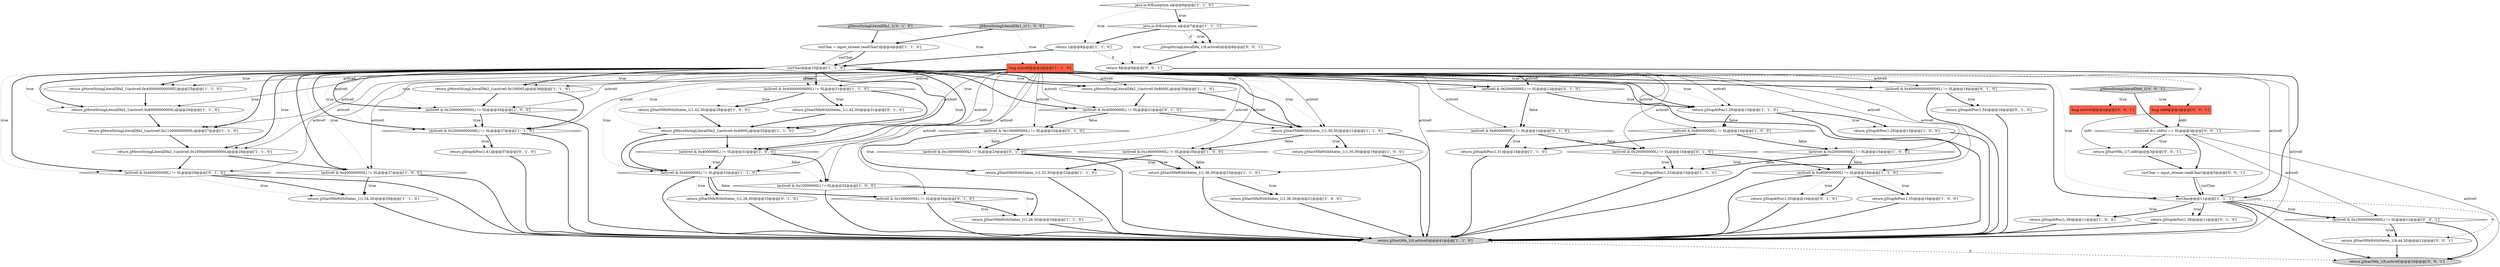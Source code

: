 digraph {
42 [style = filled, label = "return jjStopAtPos(1,41)@@@37@@@['0', '1', '0']", fillcolor = white, shape = ellipse image = "AAA0AAABBB2BBB"];
13 [style = filled, label = "long active0@@@2@@@['1', '1', '0']", fillcolor = tomato, shape = box image = "AAA0AAABBB1BBB"];
19 [style = filled, label = "return jjMoveStringLiteralDfa2_1(active0,0x10004000000000L)@@@28@@@['1', '1', '0']", fillcolor = white, shape = ellipse image = "AAA0AAABBB1BBB"];
24 [style = filled, label = "return jjMoveStringLiteralDfa2_1(active0,0x8000L)@@@20@@@['1', '1', '0']", fillcolor = white, shape = ellipse image = "AAA0AAABBB1BBB"];
53 [style = filled, label = "(active0 & 0x1000000000L) != 0L@@@23@@@['0', '1', '0']", fillcolor = white, shape = diamond image = "AAA0AAABBB2BBB"];
39 [style = filled, label = "return jjMoveStringLiteralDfa2_1(active0,0x80000000000L)@@@26@@@['1', '1', '0']", fillcolor = white, shape = ellipse image = "AAA0AAABBB1BBB"];
34 [style = filled, label = "return jjStartNfaWithStates_1(1,28,30)@@@34@@@['1', '1', '0']", fillcolor = white, shape = ellipse image = "AAA0AAABBB1BBB"];
50 [style = filled, label = "(active0 & 0x100000000L) != 0L@@@22@@@['0', '1', '0']", fillcolor = white, shape = diamond image = "AAA0AAABBB2BBB"];
12 [style = filled, label = "return jjStopAtPos(1,29)@@@13@@@['1', '0', '0']", fillcolor = white, shape = ellipse image = "AAA0AAABBB1BBB"];
10 [style = filled, label = "(active0 & 0x80000000L) != 0L@@@14@@@['1', '0', '0']", fillcolor = white, shape = diamond image = "AAA0AAABBB1BBB"];
21 [style = filled, label = "(active0 & 0x4000000L) != 0L@@@33@@@['1', '1', '0']", fillcolor = white, shape = diamond image = "AAA0AAABBB1BBB"];
40 [style = filled, label = "return jjStartNfaWithStates_1(1,30,30)@@@21@@@['1', '1', '0']", fillcolor = white, shape = ellipse image = "AAA0AAABBB1BBB"];
56 [style = filled, label = "return jjStartNfaWithStates_1(1,26,30)@@@33@@@['0', '1', '0']", fillcolor = white, shape = ellipse image = "AAA0AAABBB2BBB"];
17 [style = filled, label = "return 1@@@8@@@['1', '1', '0']", fillcolor = white, shape = ellipse image = "AAA0AAABBB1BBB"];
27 [style = filled, label = "return jjMoveStringLiteralDfa2_1(active0,0x110000000000L)@@@27@@@['1', '1', '0']", fillcolor = white, shape = ellipse image = "AAA0AAABBB1BBB"];
45 [style = filled, label = "return jjStopAtPos(1,54)@@@18@@@['0', '1', '0']", fillcolor = white, shape = ellipse image = "AAA1AAABBB2BBB"];
29 [style = filled, label = "return jjMoveStringLiteralDfa2_1(active0,0x10000L)@@@36@@@['1', '1', '0']", fillcolor = white, shape = ellipse image = "AAA0AAABBB1BBB"];
20 [style = filled, label = "(active0 & 0x4000000L) != 0L@@@31@@@['1', '0', '0']", fillcolor = white, shape = diamond image = "AAA0AAABBB1BBB"];
58 [style = filled, label = "long active0@@@2@@@['0', '0', '1']", fillcolor = tomato, shape = box image = "AAA0AAABBB3BBB"];
1 [style = filled, label = "return jjStartNfaWithStates_1(1,36,30)@@@21@@@['1', '0', '0']", fillcolor = white, shape = ellipse image = "AAA0AAABBB1BBB"];
9 [style = filled, label = "jjMoveStringLiteralDfa1_1['1', '0', '0']", fillcolor = lightgray, shape = diamond image = "AAA0AAABBB1BBB"];
28 [style = filled, label = "(active0 & 0x20000000000L) != 0L@@@37@@@['1', '1', '0']", fillcolor = white, shape = diamond image = "AAA0AAABBB1BBB"];
25 [style = filled, label = "(active0 & 0x20000000000L) != 0L@@@35@@@['1', '0', '0']", fillcolor = white, shape = diamond image = "AAA0AAABBB1BBB"];
48 [style = filled, label = "(active0 & 0x400000000L) != 0L@@@29@@@['0', '1', '0']", fillcolor = white, shape = diamond image = "AAA0AAABBB2BBB"];
3 [style = filled, label = "return jjStartNfaWithStates_1(1,32,30)@@@22@@@['1', '1', '0']", fillcolor = white, shape = ellipse image = "AAA0AAABBB1BBB"];
26 [style = filled, label = "curChar = input_stream.readChar()@@@4@@@['1', '1', '0']", fillcolor = white, shape = ellipse image = "AAA0AAABBB1BBB"];
36 [style = filled, label = "return jjMoveStringLiteralDfa2_1(active0,0x4000L)@@@32@@@['1', '1', '0']", fillcolor = white, shape = ellipse image = "AAA0AAABBB1BBB"];
55 [style = filled, label = "jjMoveStringLiteralDfa1_1['0', '1', '0']", fillcolor = lightgray, shape = diamond image = "AAA0AAABBB2BBB"];
61 [style = filled, label = "curChar = input_stream.readChar()@@@5@@@['0', '0', '1']", fillcolor = white, shape = ellipse image = "AAA0AAABBB3BBB"];
4 [style = filled, label = "return jjStartNfa_1(0,active0)@@@41@@@['1', '1', '0']", fillcolor = lightgray, shape = ellipse image = "AAA0AAABBB1BBB"];
54 [style = filled, label = "(active0 & 0x200000000L) != 0L@@@15@@@['0', '1', '0']", fillcolor = white, shape = diamond image = "AAA0AAABBB2BBB"];
2 [style = filled, label = "return jjStartNfaWithStates_1(1,42,30)@@@29@@@['1', '0', '0']", fillcolor = white, shape = ellipse image = "AAA0AAABBB1BBB"];
60 [style = filled, label = "jjStopStringLiteralDfa_1(8,active0)@@@8@@@['0', '0', '1']", fillcolor = white, shape = ellipse image = "AAA0AAABBB3BBB"];
52 [style = filled, label = "return jjStopAtPos(1,35)@@@16@@@['0', '1', '0']", fillcolor = white, shape = ellipse image = "AAA0AAABBB2BBB"];
59 [style = filled, label = "return jjStartNfa_1(7,old0)@@@3@@@['0', '0', '1']", fillcolor = white, shape = ellipse image = "AAA0AAABBB3BBB"];
67 [style = filled, label = "long old0@@@2@@@['0', '0', '1']", fillcolor = tomato, shape = box image = "AAA0AAABBB3BBB"];
46 [style = filled, label = "(active0 & 0x10000000L) != 0L@@@34@@@['0', '1', '0']", fillcolor = white, shape = diamond image = "AAA0AAABBB2BBB"];
0 [style = filled, label = "(active0 & 0x100000000L) != 0L@@@20@@@['1', '0', '0']", fillcolor = white, shape = diamond image = "AAA0AAABBB1BBB"];
23 [style = filled, label = "return jjMoveStringLiteralDfa2_1(active0,0x4000000000000L)@@@25@@@['1', '1', '0']", fillcolor = white, shape = ellipse image = "AAA0AAABBB1BBB"];
8 [style = filled, label = "return jjStartNfaWithStates_1(1,30,30)@@@19@@@['1', '0', '0']", fillcolor = white, shape = ellipse image = "AAA0AAABBB1BBB"];
49 [style = filled, label = "return jjStartNfaWithStates_1(1,42,30)@@@31@@@['0', '1', '0']", fillcolor = white, shape = ellipse image = "AAA0AAABBB2BBB"];
63 [style = filled, label = "(active0 & 0x100000000000L) != 0L@@@12@@@['0', '0', '1']", fillcolor = white, shape = diamond image = "AAA0AAABBB3BBB"];
57 [style = filled, label = "jjMoveStringLiteralDfa9_1['0', '0', '1']", fillcolor = lightgray, shape = diamond image = "AAA0AAABBB3BBB"];
18 [style = filled, label = "return jjStopAtPos(1,29)@@@13@@@['1', '1', '0']", fillcolor = white, shape = ellipse image = "AAA0AAABBB1BBB"];
47 [style = filled, label = "(active0 & 0x40000000L) != 0L@@@21@@@['0', '1', '0']", fillcolor = white, shape = diamond image = "AAA0AAABBB2BBB"];
22 [style = filled, label = "return jjStopAtPos(1,31)@@@14@@@['1', '1', '0']", fillcolor = white, shape = ellipse image = "AAA0AAABBB1BBB"];
41 [style = filled, label = "(active0 & 0x40000000000000L) != 0L@@@18@@@['0', '1', '0']", fillcolor = white, shape = diamond image = "AAA0AAABBB2BBB"];
38 [style = filled, label = "java.io.IOException e@@@7@@@['1', '1', '1']", fillcolor = white, shape = diamond image = "AAA0AAABBB1BBB"];
14 [style = filled, label = "(active0 & 0x40000000000L) != 0L@@@31@@@['1', '1', '0']", fillcolor = white, shape = diamond image = "AAA0AAABBB1BBB"];
37 [style = filled, label = "curChar@@@10@@@['1', '1', '0']", fillcolor = white, shape = diamond image = "AAA0AAABBB1BBB"];
65 [style = filled, label = "return jjStartNfa_1(8,active0)@@@16@@@['0', '0', '1']", fillcolor = lightgray, shape = ellipse image = "AAA0AAABBB3BBB"];
66 [style = filled, label = "return jjStartNfaWithStates_1(9,44,30)@@@12@@@['0', '0', '1']", fillcolor = white, shape = ellipse image = "AAA0AAABBB3BBB"];
15 [style = filled, label = "return jjStartNfaWithStates_1(1,36,30)@@@23@@@['1', '1', '0']", fillcolor = white, shape = ellipse image = "AAA0AAABBB1BBB"];
43 [style = filled, label = "(active0 & 0x80000000L) != 0L@@@14@@@['0', '1', '0']", fillcolor = white, shape = diamond image = "AAA0AAABBB2BBB"];
32 [style = filled, label = "return jjStopAtPos(1,39)@@@11@@@['1', '0', '0']", fillcolor = white, shape = ellipse image = "AAA0AAABBB1BBB"];
7 [style = filled, label = "(active0 & 0x200000000L) != 0L@@@15@@@['1', '0', '0']", fillcolor = white, shape = diamond image = "AAA0AAABBB1BBB"];
33 [style = filled, label = "return jjStartNfaWithStates_1(1,34,30)@@@29@@@['1', '1', '0']", fillcolor = white, shape = ellipse image = "AAA0AAABBB1BBB"];
35 [style = filled, label = "curChar@@@11@@@['1', '1', '1']", fillcolor = white, shape = diamond image = "AAA0AAABBB1BBB"];
51 [style = filled, label = "(active0 & 0x20000000L) != 0L@@@13@@@['0', '1', '0']", fillcolor = white, shape = diamond image = "AAA0AAABBB2BBB"];
16 [style = filled, label = "(active0 & 0x400000000L) != 0L@@@27@@@['1', '0', '0']", fillcolor = white, shape = diamond image = "AAA0AAABBB1BBB"];
5 [style = filled, label = "java.io.IOException e@@@6@@@['1', '1', '0']", fillcolor = white, shape = diamond image = "AAA0AAABBB1BBB"];
62 [style = filled, label = "((active0 &= old0)) == 0L@@@3@@@['0', '0', '1']", fillcolor = white, shape = diamond image = "AAA0AAABBB3BBB"];
64 [style = filled, label = "return 9@@@9@@@['0', '0', '1']", fillcolor = white, shape = ellipse image = "AAA0AAABBB3BBB"];
30 [style = filled, label = "(active0 & 0x10000000L) != 0L@@@32@@@['1', '0', '0']", fillcolor = white, shape = diamond image = "AAA0AAABBB1BBB"];
44 [style = filled, label = "return jjStopAtPos(1,39)@@@11@@@['0', '1', '0']", fillcolor = white, shape = ellipse image = "AAA0AAABBB2BBB"];
6 [style = filled, label = "return jjStopAtPos(1,35)@@@16@@@['1', '0', '0']", fillcolor = white, shape = ellipse image = "AAA0AAABBB1BBB"];
31 [style = filled, label = "(active0 & 0x800000000L) != 0L@@@16@@@['1', '1', '0']", fillcolor = white, shape = diamond image = "AAA0AAABBB1BBB"];
11 [style = filled, label = "return jjStopAtPos(1,33)@@@15@@@['1', '1', '0']", fillcolor = white, shape = ellipse image = "AAA0AAABBB1BBB"];
13->18 [style = solid, label="active0"];
60->64 [style = bold, label=""];
43->54 [style = bold, label=""];
59->61 [style = bold, label=""];
11->4 [style = bold, label=""];
37->51 [style = bold, label=""];
15->1 [style = bold, label=""];
24->47 [style = bold, label=""];
33->4 [style = bold, label=""];
13->27 [style = solid, label="active0"];
35->4 [style = bold, label=""];
53->4 [style = bold, label=""];
10->7 [style = dotted, label="false"];
20->21 [style = dotted, label="true"];
36->20 [style = bold, label=""];
15->1 [style = dotted, label="true"];
13->31 [style = solid, label="active0"];
37->35 [style = bold, label=""];
52->4 [style = bold, label=""];
9->13 [style = dotted, label="true"];
40->4 [style = bold, label=""];
51->18 [style = bold, label=""];
49->36 [style = bold, label=""];
48->4 [style = bold, label=""];
39->27 [style = bold, label=""];
35->32 [style = dotted, label="true"];
62->59 [style = dotted, label="true"];
13->29 [style = solid, label="active0"];
7->11 [style = bold, label=""];
21->46 [style = bold, label=""];
13->41 [style = solid, label="active0"];
51->43 [style = bold, label=""];
35->32 [style = bold, label=""];
53->15 [style = dotted, label="true"];
37->29 [style = dotted, label="true"];
13->25 [style = solid, label="active0"];
36->21 [style = bold, label=""];
34->4 [style = bold, label=""];
13->40 [style = solid, label="active0"];
37->19 [style = bold, label=""];
0->15 [style = bold, label=""];
25->28 [style = bold, label=""];
41->4 [style = bold, label=""];
13->54 [style = solid, label="active0"];
20->30 [style = bold, label=""];
31->6 [style = bold, label=""];
50->53 [style = bold, label=""];
37->48 [style = dotted, label="true"];
37->4 [style = bold, label=""];
37->20 [style = dotted, label="true"];
50->3 [style = dotted, label="true"];
13->36 [style = solid, label="active0"];
37->28 [style = bold, label=""];
57->58 [style = dotted, label="true"];
5->38 [style = dotted, label="true"];
13->39 [style = solid, label="active0"];
62->63 [style = solid, label="active0"];
38->17 [style = bold, label=""];
30->4 [style = bold, label=""];
38->60 [style = bold, label=""];
57->62 [style = bold, label=""];
30->34 [style = dotted, label="true"];
41->45 [style = dotted, label="true"];
13->28 [style = solid, label="active0"];
27->19 [style = bold, label=""];
9->26 [style = bold, label=""];
21->46 [style = dotted, label="false"];
5->38 [style = bold, label=""];
21->4 [style = bold, label=""];
37->14 [style = dotted, label="true"];
37->16 [style = bold, label=""];
51->18 [style = dotted, label="true"];
38->60 [style = dashed, label="0"];
37->47 [style = dotted, label="true"];
31->52 [style = dotted, label="true"];
13->48 [style = solid, label="active0"];
37->48 [style = bold, label=""];
13->23 [style = solid, label="active0"];
62->59 [style = bold, label=""];
35->65 [style = bold, label=""];
41->45 [style = bold, label=""];
16->4 [style = bold, label=""];
13->19 [style = solid, label="active0"];
37->20 [style = bold, label=""];
13->0 [style = solid, label="active0"];
40->8 [style = bold, label=""];
40->0 [style = bold, label=""];
35->63 [style = bold, label=""];
50->53 [style = dotted, label="false"];
37->18 [style = bold, label=""];
44->4 [style = bold, label=""];
37->19 [style = dotted, label="true"];
51->43 [style = dotted, label="false"];
67->62 [style = solid, label="old0"];
48->33 [style = bold, label=""];
55->26 [style = bold, label=""];
25->28 [style = dotted, label="true"];
13->14 [style = solid, label="active0"];
63->66 [style = dotted, label="true"];
61->35 [style = solid, label="curChar"];
47->40 [style = bold, label=""];
63->66 [style = bold, label=""];
4->65 [style = dashed, label="0"];
10->7 [style = bold, label=""];
2->36 [style = bold, label=""];
37->21 [style = bold, label=""];
37->40 [style = bold, label=""];
37->41 [style = dotted, label="true"];
21->56 [style = dotted, label="true"];
14->49 [style = bold, label=""];
26->37 [style = solid, label="curChar"];
47->50 [style = dotted, label="false"];
38->64 [style = dotted, label="true"];
48->33 [style = dotted, label="true"];
20->30 [style = dotted, label="false"];
1->4 [style = bold, label=""];
14->2 [style = dotted, label="true"];
37->27 [style = dotted, label="true"];
13->67 [style = dashed, label="0"];
66->65 [style = bold, label=""];
0->15 [style = dotted, label="false"];
50->3 [style = bold, label=""];
19->48 [style = bold, label=""];
37->35 [style = dotted, label="true"];
32->4 [style = bold, label=""];
28->42 [style = dotted, label="true"];
55->13 [style = dotted, label="true"];
37->24 [style = dotted, label="true"];
37->36 [style = dotted, label="true"];
54->31 [style = dotted, label="false"];
45->4 [style = bold, label=""];
14->36 [style = bold, label=""];
46->4 [style = bold, label=""];
40->8 [style = dotted, label="true"];
35->44 [style = dotted, label="true"];
24->40 [style = bold, label=""];
37->41 [style = bold, label=""];
30->34 [style = bold, label=""];
43->22 [style = dotted, label="true"];
37->24 [style = bold, label=""];
37->40 [style = dotted, label="true"];
6->4 [style = bold, label=""];
64->35 [style = bold, label=""];
46->34 [style = bold, label=""];
42->4 [style = bold, label=""];
13->21 [style = solid, label="active0"];
18->10 [style = dotted, label="false"];
12->4 [style = bold, label=""];
15->4 [style = bold, label=""];
37->39 [style = dotted, label="true"];
0->3 [style = dotted, label="true"];
14->49 [style = dotted, label="true"];
37->25 [style = dotted, label="true"];
13->20 [style = solid, label="active0"];
47->40 [style = dotted, label="true"];
0->3 [style = bold, label=""];
37->23 [style = dotted, label="true"];
38->60 [style = dotted, label="true"];
46->34 [style = dotted, label="true"];
29->25 [style = bold, label=""];
7->11 [style = dotted, label="true"];
13->53 [style = solid, label="active0"];
28->4 [style = bold, label=""];
13->35 [style = solid, label="active0"];
13->43 [style = solid, label="active0"];
31->4 [style = bold, label=""];
19->16 [style = bold, label=""];
10->22 [style = bold, label=""];
37->29 [style = bold, label=""];
37->16 [style = dotted, label="true"];
17->37 [style = bold, label=""];
35->44 [style = bold, label=""];
13->50 [style = solid, label="active0"];
57->67 [style = dotted, label="true"];
13->7 [style = solid, label="active0"];
7->31 [style = bold, label=""];
13->10 [style = solid, label="active0"];
61->35 [style = bold, label=""];
67->59 [style = solid, label="old0"];
28->42 [style = bold, label=""];
37->51 [style = dotted, label="true"];
17->64 [style = dashed, label="0"];
40->0 [style = dotted, label="false"];
14->2 [style = bold, label=""];
13->24 [style = solid, label="active0"];
37->47 [style = bold, label=""];
43->22 [style = bold, label=""];
13->4 [style = solid, label="active0"];
3->4 [style = bold, label=""];
54->31 [style = bold, label=""];
21->56 [style = bold, label=""];
7->31 [style = dotted, label="false"];
56->4 [style = bold, label=""];
5->17 [style = dotted, label="true"];
13->47 [style = solid, label="active0"];
31->52 [style = bold, label=""];
35->66 [style = dashed, label="0"];
8->4 [style = bold, label=""];
16->33 [style = dotted, label="true"];
37->27 [style = bold, label=""];
13->51 [style = solid, label="active0"];
29->28 [style = bold, label=""];
37->28 [style = dotted, label="true"];
35->63 [style = dotted, label="true"];
23->39 [style = bold, label=""];
13->15 [style = solid, label="active0"];
16->33 [style = bold, label=""];
62->61 [style = bold, label=""];
37->21 [style = dotted, label="true"];
53->15 [style = bold, label=""];
13->16 [style = solid, label="active0"];
10->22 [style = dotted, label="true"];
18->12 [style = dotted, label="true"];
54->11 [style = bold, label=""];
20->21 [style = bold, label=""];
54->11 [style = dotted, label="true"];
37->18 [style = dotted, label="true"];
25->4 [style = bold, label=""];
37->39 [style = bold, label=""];
47->50 [style = bold, label=""];
63->65 [style = bold, label=""];
18->10 [style = bold, label=""];
22->4 [style = bold, label=""];
43->54 [style = dotted, label="false"];
31->6 [style = dotted, label="true"];
18->12 [style = bold, label=""];
13->46 [style = solid, label="active0"];
26->37 [style = bold, label=""];
37->23 [style = bold, label=""];
62->65 [style = solid, label="active0"];
37->25 [style = bold, label=""];
18->4 [style = bold, label=""];
13->30 [style = solid, label="active0"];
37->14 [style = bold, label=""];
}

